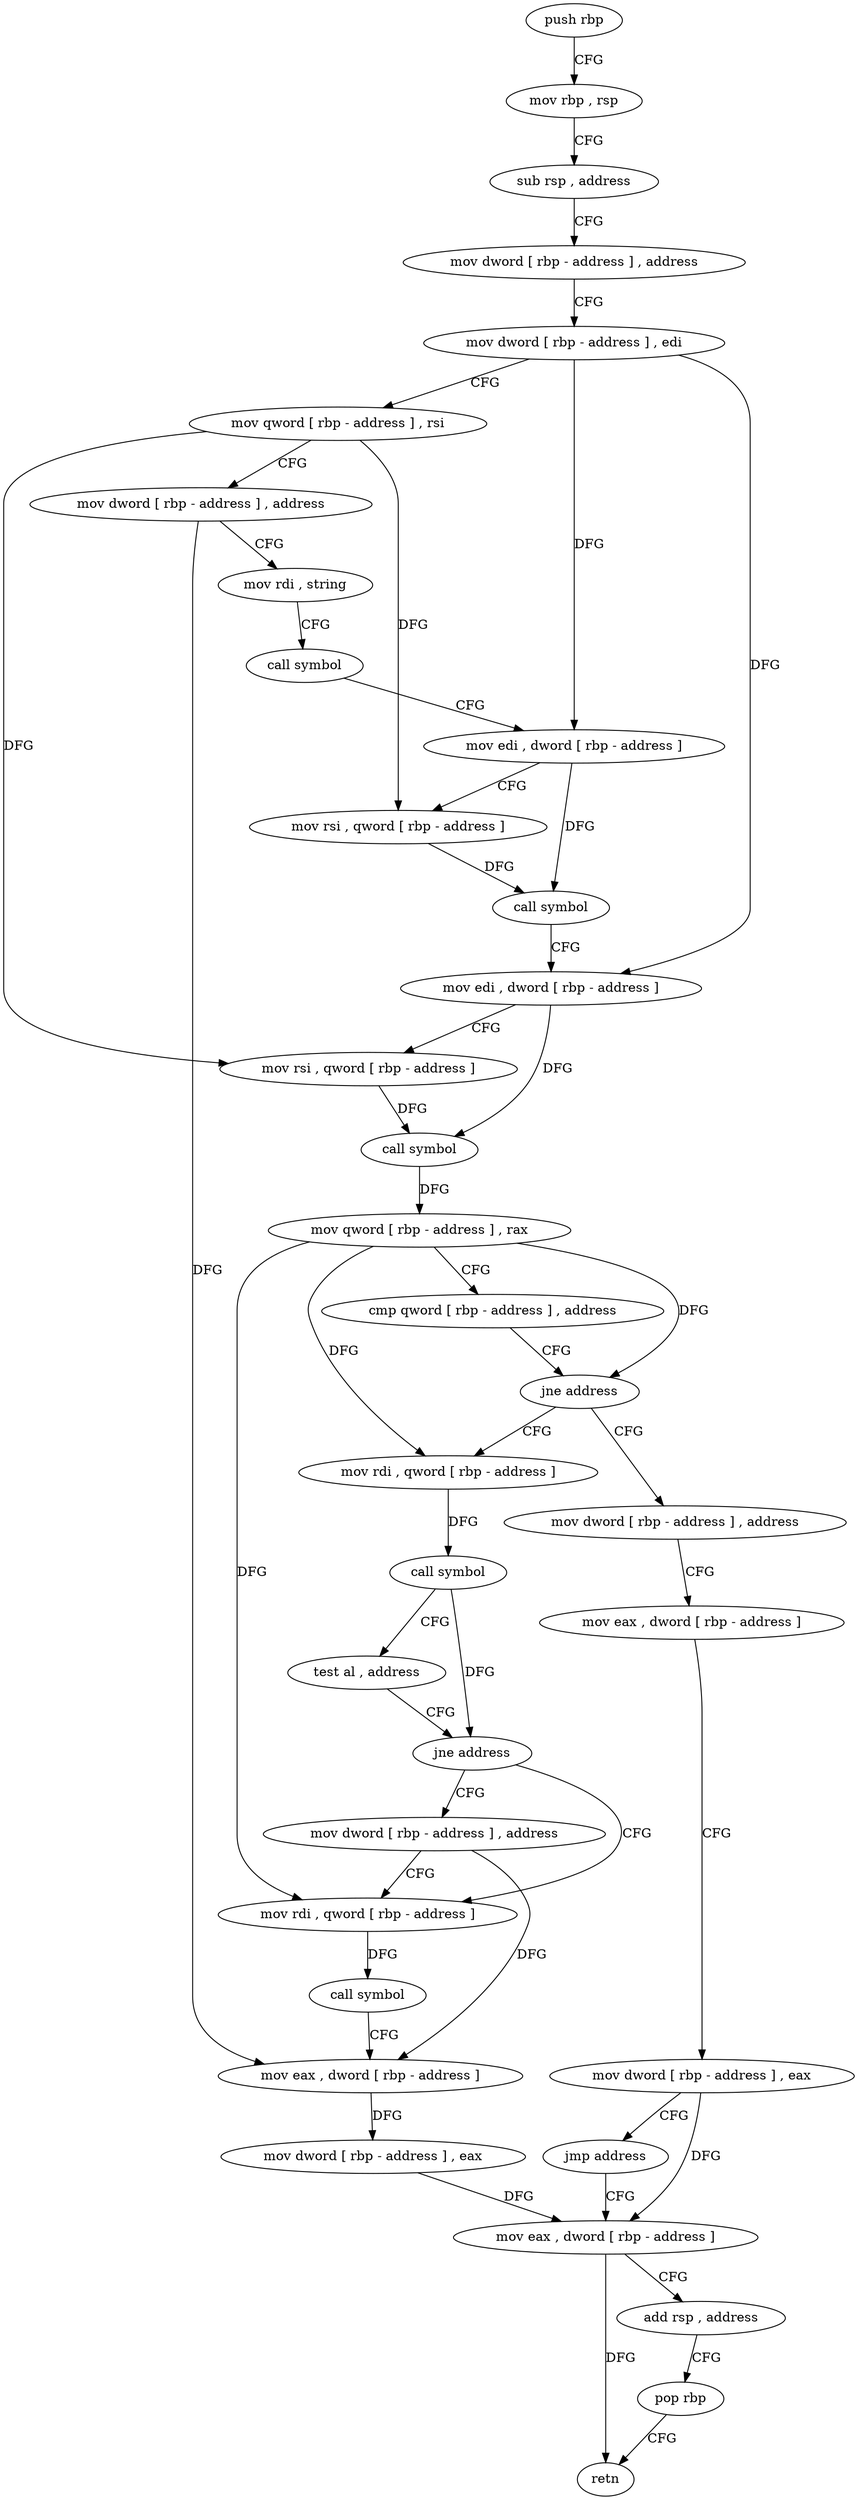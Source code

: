 digraph "func" {
"4221024" [label = "push rbp" ]
"4221025" [label = "mov rbp , rsp" ]
"4221028" [label = "sub rsp , address" ]
"4221032" [label = "mov dword [ rbp - address ] , address" ]
"4221039" [label = "mov dword [ rbp - address ] , edi" ]
"4221042" [label = "mov qword [ rbp - address ] , rsi" ]
"4221046" [label = "mov dword [ rbp - address ] , address" ]
"4221053" [label = "mov rdi , string" ]
"4221063" [label = "call symbol" ]
"4221068" [label = "mov edi , dword [ rbp - address ]" ]
"4221071" [label = "mov rsi , qword [ rbp - address ]" ]
"4221075" [label = "call symbol" ]
"4221080" [label = "mov edi , dword [ rbp - address ]" ]
"4221083" [label = "mov rsi , qword [ rbp - address ]" ]
"4221087" [label = "call symbol" ]
"4221092" [label = "mov qword [ rbp - address ] , rax" ]
"4221096" [label = "cmp qword [ rbp - address ] , address" ]
"4221101" [label = "jne address" ]
"4221125" [label = "mov rdi , qword [ rbp - address ]" ]
"4221107" [label = "mov dword [ rbp - address ] , address" ]
"4221129" [label = "call symbol" ]
"4221134" [label = "test al , address" ]
"4221136" [label = "jne address" ]
"4221149" [label = "mov rdi , qword [ rbp - address ]" ]
"4221142" [label = "mov dword [ rbp - address ] , address" ]
"4221114" [label = "mov eax , dword [ rbp - address ]" ]
"4221117" [label = "mov dword [ rbp - address ] , eax" ]
"4221120" [label = "jmp address" ]
"4221164" [label = "mov eax , dword [ rbp - address ]" ]
"4221153" [label = "call symbol" ]
"4221158" [label = "mov eax , dword [ rbp - address ]" ]
"4221161" [label = "mov dword [ rbp - address ] , eax" ]
"4221167" [label = "add rsp , address" ]
"4221171" [label = "pop rbp" ]
"4221172" [label = "retn" ]
"4221024" -> "4221025" [ label = "CFG" ]
"4221025" -> "4221028" [ label = "CFG" ]
"4221028" -> "4221032" [ label = "CFG" ]
"4221032" -> "4221039" [ label = "CFG" ]
"4221039" -> "4221042" [ label = "CFG" ]
"4221039" -> "4221068" [ label = "DFG" ]
"4221039" -> "4221080" [ label = "DFG" ]
"4221042" -> "4221046" [ label = "CFG" ]
"4221042" -> "4221071" [ label = "DFG" ]
"4221042" -> "4221083" [ label = "DFG" ]
"4221046" -> "4221053" [ label = "CFG" ]
"4221046" -> "4221158" [ label = "DFG" ]
"4221053" -> "4221063" [ label = "CFG" ]
"4221063" -> "4221068" [ label = "CFG" ]
"4221068" -> "4221071" [ label = "CFG" ]
"4221068" -> "4221075" [ label = "DFG" ]
"4221071" -> "4221075" [ label = "DFG" ]
"4221075" -> "4221080" [ label = "CFG" ]
"4221080" -> "4221083" [ label = "CFG" ]
"4221080" -> "4221087" [ label = "DFG" ]
"4221083" -> "4221087" [ label = "DFG" ]
"4221087" -> "4221092" [ label = "DFG" ]
"4221092" -> "4221096" [ label = "CFG" ]
"4221092" -> "4221101" [ label = "DFG" ]
"4221092" -> "4221125" [ label = "DFG" ]
"4221092" -> "4221149" [ label = "DFG" ]
"4221096" -> "4221101" [ label = "CFG" ]
"4221101" -> "4221125" [ label = "CFG" ]
"4221101" -> "4221107" [ label = "CFG" ]
"4221125" -> "4221129" [ label = "DFG" ]
"4221107" -> "4221114" [ label = "CFG" ]
"4221129" -> "4221134" [ label = "CFG" ]
"4221129" -> "4221136" [ label = "DFG" ]
"4221134" -> "4221136" [ label = "CFG" ]
"4221136" -> "4221149" [ label = "CFG" ]
"4221136" -> "4221142" [ label = "CFG" ]
"4221149" -> "4221153" [ label = "DFG" ]
"4221142" -> "4221149" [ label = "CFG" ]
"4221142" -> "4221158" [ label = "DFG" ]
"4221114" -> "4221117" [ label = "CFG" ]
"4221117" -> "4221120" [ label = "CFG" ]
"4221117" -> "4221164" [ label = "DFG" ]
"4221120" -> "4221164" [ label = "CFG" ]
"4221164" -> "4221167" [ label = "CFG" ]
"4221164" -> "4221172" [ label = "DFG" ]
"4221153" -> "4221158" [ label = "CFG" ]
"4221158" -> "4221161" [ label = "DFG" ]
"4221161" -> "4221164" [ label = "DFG" ]
"4221167" -> "4221171" [ label = "CFG" ]
"4221171" -> "4221172" [ label = "CFG" ]
}
